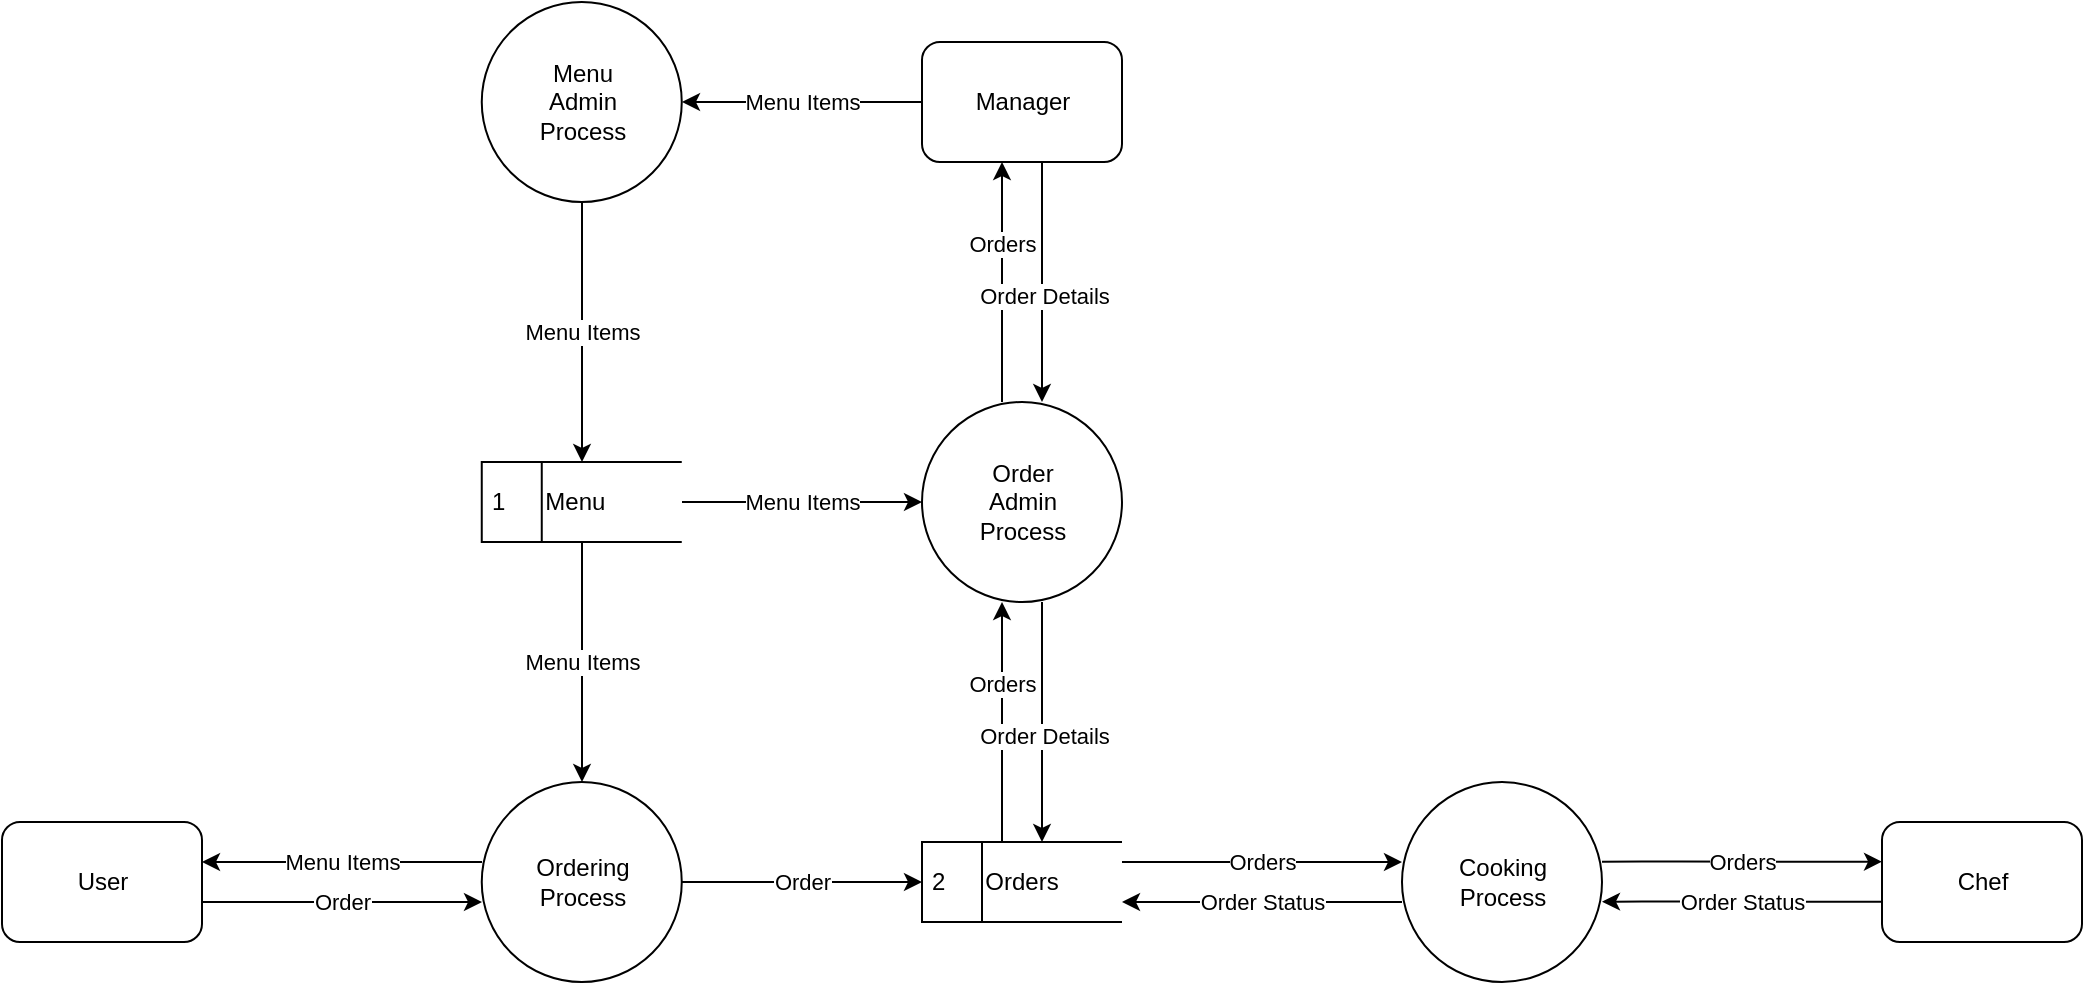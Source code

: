 <mxfile version="15.4.0" type="device"><diagram name="Page-1" id="5d7acffa-a066-3a61-03fe-96351882024d"><mxGraphModel dx="1298" dy="1372" grid="1" gridSize="10" guides="1" tooltips="1" connect="1" arrows="1" fold="1" page="1" pageScale="1" pageWidth="1100" pageHeight="850" background="#ffffff" math="0" shadow="0"><root><mxCell id="0"/><mxCell id="1" parent="0"/><mxCell id="YwOGGAXcr4PZfpzY4pG5-1" value="Ordering&lt;br&gt;Process" style="shape=ellipse;html=1;dashed=0;whitespace=wrap;aspect=fixed;perimeter=ellipsePerimeter;" vertex="1" parent="1"><mxGeometry x="279.88" y="560" width="100" height="100" as="geometry"/></mxCell><mxCell id="YwOGGAXcr4PZfpzY4pG5-2" value="1&lt;span style=&quot;white-space: pre&quot;&gt;&#9;&lt;/span&gt;Menu" style="html=1;dashed=0;whitespace=wrap;shape=mxgraph.dfd.dataStoreID;align=left;spacingLeft=3;points=[[0,0],[0.5,0],[1,0],[0,0.5],[1,0.5],[0,1],[0.5,1],[1,1]];" vertex="1" parent="1"><mxGeometry x="279.88" y="400" width="100" height="40" as="geometry"/></mxCell><mxCell id="YwOGGAXcr4PZfpzY4pG5-4" value="User" style="html=1;dashed=0;whitespace=wrap;rounded=1;" vertex="1" parent="1"><mxGeometry x="40" y="580" width="100" height="60" as="geometry"/></mxCell><mxCell id="YwOGGAXcr4PZfpzY4pG5-3" value="Order" style="endArrow=classic;html=1;edgeStyle=orthogonalEdgeStyle;rounded=1;" edge="1" parent="1"><mxGeometry x="169.88" y="619.86" width="50" height="50" as="geometry"><mxPoint x="140" y="620" as="sourcePoint"/><mxPoint x="280" y="620" as="targetPoint"/><Array as="points"><mxPoint x="169.88" y="619.86"/><mxPoint x="169.88" y="619.86"/></Array></mxGeometry></mxCell><mxCell id="YwOGGAXcr4PZfpzY4pG5-8" value="Menu Items" style="endArrow=classic;html=1;edgeStyle=orthogonalEdgeStyle;rounded=1;" edge="1" parent="1"><mxGeometry x="-0.12" y="-15" width="50" height="50" as="geometry"><mxPoint x="280" y="600" as="sourcePoint"/><mxPoint x="140" y="600" as="targetPoint"/><Array as="points"><mxPoint x="169.88" y="599.86"/><mxPoint x="169.88" y="599.86"/></Array><mxPoint as="offset"/></mxGeometry></mxCell><mxCell id="YwOGGAXcr4PZfpzY4pG5-10" value="Menu Items" style="endArrow=classic;html=1;rounded=1;edgeStyle=orthogonalEdgeStyle;" edge="1" parent="1"><mxGeometry width="50" height="50" relative="1" as="geometry"><mxPoint x="330" y="440" as="sourcePoint"/><mxPoint x="330" y="560" as="targetPoint"/></mxGeometry></mxCell><mxCell id="YwOGGAXcr4PZfpzY4pG5-11" value="2&lt;span style=&quot;white-space: pre&quot;&gt;&#9;&lt;/span&gt;Orders" style="html=1;dashed=0;whitespace=wrap;shape=mxgraph.dfd.dataStoreID;align=left;spacingLeft=3;points=[[0,0],[0.5,0],[1,0],[0,0.5],[1,0.5],[0,1],[0.5,1],[1,1]];" vertex="1" parent="1"><mxGeometry x="500" y="590" width="100" height="40" as="geometry"/></mxCell><mxCell id="YwOGGAXcr4PZfpzY4pG5-12" value="Order" style="endArrow=classic;html=1;rounded=1;edgeStyle=orthogonalEdgeStyle;" edge="1" parent="1"><mxGeometry width="50" height="50" relative="1" as="geometry"><mxPoint x="380" y="610" as="sourcePoint"/><mxPoint x="500" y="610" as="targetPoint"/></mxGeometry></mxCell><mxCell id="YwOGGAXcr4PZfpzY4pG5-13" value="Manager" style="html=1;dashed=0;whitespace=wrap;rounded=1;" vertex="1" parent="1"><mxGeometry x="500" y="190" width="100" height="60" as="geometry"/></mxCell><mxCell id="YwOGGAXcr4PZfpzY4pG5-14" value="Menu Items" style="endArrow=classic;html=1;rounded=1;edgeStyle=orthogonalEdgeStyle;entryX=0.5;entryY=0;entryDx=0;entryDy=0;" edge="1" parent="1"><mxGeometry width="50" height="50" relative="1" as="geometry"><mxPoint x="330" y="270" as="sourcePoint"/><mxPoint x="330" y="400" as="targetPoint"/><Array as="points"><mxPoint x="330" y="340"/><mxPoint x="330" y="340"/></Array></mxGeometry></mxCell><mxCell id="YwOGGAXcr4PZfpzY4pG5-15" value="Menu&lt;br&gt;Admin&lt;br&gt;Process" style="shape=ellipse;html=1;dashed=0;whitespace=wrap;aspect=fixed;perimeter=ellipsePerimeter;" vertex="1" parent="1"><mxGeometry x="279.88" y="170" width="100" height="100" as="geometry"/></mxCell><mxCell id="YwOGGAXcr4PZfpzY4pG5-16" value="Menu Items" style="endArrow=classic;html=1;rounded=1;edgeStyle=orthogonalEdgeStyle;" edge="1" parent="1"><mxGeometry width="50" height="50" relative="1" as="geometry"><mxPoint x="500" y="220" as="sourcePoint"/><mxPoint x="380" y="220" as="targetPoint"/></mxGeometry></mxCell><mxCell id="YwOGGAXcr4PZfpzY4pG5-17" value="Chef" style="html=1;dashed=0;whitespace=wrap;rounded=1;" vertex="1" parent="1"><mxGeometry x="980" y="580" width="100" height="60" as="geometry"/></mxCell><mxCell id="YwOGGAXcr4PZfpzY4pG5-20" value="Cooking&lt;br&gt;Process" style="shape=ellipse;html=1;dashed=0;whitespace=wrap;aspect=fixed;perimeter=ellipsePerimeter;" vertex="1" parent="1"><mxGeometry x="740" y="560" width="100" height="100" as="geometry"/></mxCell><mxCell id="YwOGGAXcr4PZfpzY4pG5-28" value="Orders" style="endArrow=classic;html=1;edgeStyle=orthogonalEdgeStyle;rounded=1;" edge="1" parent="1"><mxGeometry x="629.88" y="599.86" width="50" height="50" as="geometry"><mxPoint x="600" y="600" as="sourcePoint"/><mxPoint x="740" y="600" as="targetPoint"/><Array as="points"><mxPoint x="629.88" y="599.86"/><mxPoint x="629.88" y="599.86"/></Array></mxGeometry></mxCell><mxCell id="YwOGGAXcr4PZfpzY4pG5-29" value="Order Status" style="endArrow=classic;html=1;edgeStyle=orthogonalEdgeStyle;rounded=1;" edge="1" parent="1"><mxGeometry x="460" y="5" width="50" height="50" as="geometry"><mxPoint x="740" y="620" as="sourcePoint"/><mxPoint x="600" y="620" as="targetPoint"/><Array as="points"><mxPoint x="630" y="619.86"/><mxPoint x="630" y="619.86"/></Array><mxPoint as="offset"/></mxGeometry></mxCell><mxCell id="YwOGGAXcr4PZfpzY4pG5-30" value="Order&lt;br&gt;Admin&lt;br&gt;Process" style="shape=ellipse;html=1;dashed=0;whitespace=wrap;aspect=fixed;perimeter=ellipsePerimeter;" vertex="1" parent="1"><mxGeometry x="500" y="370" width="100" height="100" as="geometry"/></mxCell><mxCell id="YwOGGAXcr4PZfpzY4pG5-31" value="Orders" style="endArrow=classic;html=1;edgeStyle=orthogonalEdgeStyle;rounded=1;" edge="1" parent="1"><mxGeometry width="50" height="50" as="geometry"><mxPoint x="540" y="370" as="sourcePoint"/><mxPoint x="540" y="250" as="targetPoint"/><mxPoint y="-19" as="offset"/></mxGeometry></mxCell><mxCell id="YwOGGAXcr4PZfpzY4pG5-33" value="" style="endArrow=classic;html=1;edgeStyle=orthogonalEdgeStyle;rounded=1;exitX=0.399;exitY=0.006;exitDx=0;exitDy=0;exitPerimeter=0;" edge="1" parent="1"><mxGeometry x="10.1" y="-0.6" width="50" height="50" as="geometry"><mxPoint x="560" y="250" as="sourcePoint"/><mxPoint x="560" y="370" as="targetPoint"/><Array as="points"><mxPoint x="560" y="318"/><mxPoint x="560" y="318"/></Array></mxGeometry></mxCell><mxCell id="YwOGGAXcr4PZfpzY4pG5-34" value="Order Details" style="edgeLabel;html=1;align=center;verticalAlign=middle;resizable=0;points=[];" vertex="1" connectable="0" parent="YwOGGAXcr4PZfpzY4pG5-33"><mxGeometry relative="1" as="geometry"><mxPoint x="1" y="7" as="offset"/></mxGeometry></mxCell><mxCell id="YwOGGAXcr4PZfpzY4pG5-35" value="Menu Items" style="endArrow=classic;html=1;rounded=1;edgeStyle=orthogonalEdgeStyle;" edge="1" parent="1"><mxGeometry width="50" height="50" relative="1" as="geometry"><mxPoint x="380" y="420" as="sourcePoint"/><mxPoint x="500" y="420" as="targetPoint"/></mxGeometry></mxCell><mxCell id="YwOGGAXcr4PZfpzY4pG5-36" value="Orders" style="endArrow=classic;html=1;edgeStyle=orthogonalEdgeStyle;rounded=1;entryX=0.402;entryY=1.031;entryDx=0;entryDy=0;entryPerimeter=0;exitX=0.399;exitY=0.006;exitDx=0;exitDy=0;exitPerimeter=0;" edge="1" parent="1"><mxGeometry x="0.1" y="209.4" width="50" height="50" as="geometry"><mxPoint x="540" y="590" as="sourcePoint"/><mxPoint x="540" y="470" as="targetPoint"/><Array as="points"><mxPoint x="540" y="526"/></Array><mxPoint y="-19" as="offset"/></mxGeometry></mxCell><mxCell id="YwOGGAXcr4PZfpzY4pG5-42" value="" style="endArrow=classic;html=1;edgeStyle=orthogonalEdgeStyle;rounded=1;exitX=0.399;exitY=0.006;exitDx=0;exitDy=0;exitPerimeter=0;" edge="1" parent="1"><mxGeometry x="10.1" y="219.4" width="50" height="50" as="geometry"><mxPoint x="560" y="470" as="sourcePoint"/><mxPoint x="560" y="590" as="targetPoint"/><Array as="points"><mxPoint x="560" y="538"/><mxPoint x="560" y="538"/></Array></mxGeometry></mxCell><mxCell id="YwOGGAXcr4PZfpzY4pG5-43" value="Order Details" style="edgeLabel;html=1;align=center;verticalAlign=middle;resizable=0;points=[];" vertex="1" connectable="0" parent="YwOGGAXcr4PZfpzY4pG5-42"><mxGeometry relative="1" as="geometry"><mxPoint x="1" y="7" as="offset"/></mxGeometry></mxCell><mxCell id="YwOGGAXcr4PZfpzY4pG5-44" value="Orders" style="endArrow=classic;html=1;edgeStyle=orthogonalEdgeStyle;rounded=1;" edge="1" parent="1"><mxGeometry x="869.88" y="599.69" width="50" height="50" as="geometry"><mxPoint x="840" y="599.83" as="sourcePoint"/><mxPoint x="980" y="599.83" as="targetPoint"/><Array as="points"><mxPoint x="869.88" y="599.69"/><mxPoint x="869.88" y="599.69"/></Array></mxGeometry></mxCell><mxCell id="YwOGGAXcr4PZfpzY4pG5-45" value="Order Status" style="endArrow=classic;html=1;edgeStyle=orthogonalEdgeStyle;rounded=1;" edge="1" parent="1"><mxGeometry x="700" y="4.83" width="50" height="50" as="geometry"><mxPoint x="980" y="619.83" as="sourcePoint"/><mxPoint x="840" y="619.83" as="targetPoint"/><Array as="points"><mxPoint x="870" y="619.69"/><mxPoint x="870" y="619.69"/></Array><mxPoint as="offset"/></mxGeometry></mxCell></root></mxGraphModel></diagram></mxfile>
